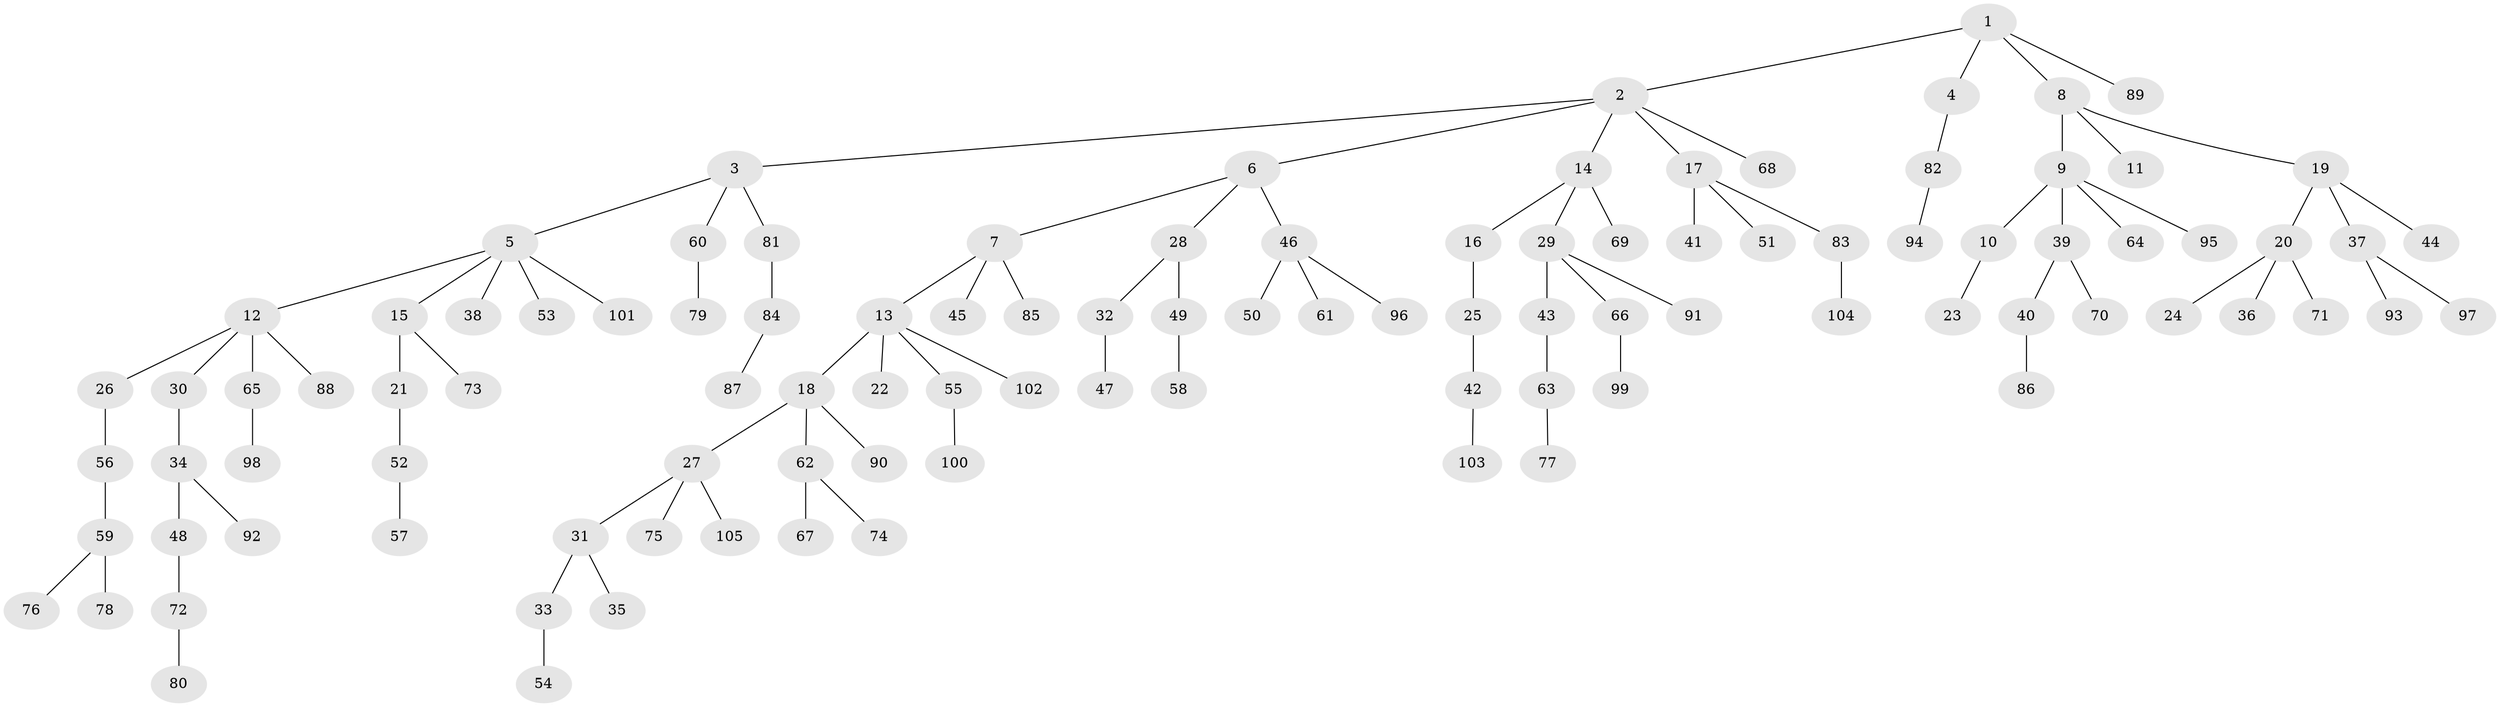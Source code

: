 // Generated by graph-tools (version 1.1) at 2025/37/03/09/25 02:37:05]
// undirected, 105 vertices, 104 edges
graph export_dot {
graph [start="1"]
  node [color=gray90,style=filled];
  1;
  2;
  3;
  4;
  5;
  6;
  7;
  8;
  9;
  10;
  11;
  12;
  13;
  14;
  15;
  16;
  17;
  18;
  19;
  20;
  21;
  22;
  23;
  24;
  25;
  26;
  27;
  28;
  29;
  30;
  31;
  32;
  33;
  34;
  35;
  36;
  37;
  38;
  39;
  40;
  41;
  42;
  43;
  44;
  45;
  46;
  47;
  48;
  49;
  50;
  51;
  52;
  53;
  54;
  55;
  56;
  57;
  58;
  59;
  60;
  61;
  62;
  63;
  64;
  65;
  66;
  67;
  68;
  69;
  70;
  71;
  72;
  73;
  74;
  75;
  76;
  77;
  78;
  79;
  80;
  81;
  82;
  83;
  84;
  85;
  86;
  87;
  88;
  89;
  90;
  91;
  92;
  93;
  94;
  95;
  96;
  97;
  98;
  99;
  100;
  101;
  102;
  103;
  104;
  105;
  1 -- 2;
  1 -- 4;
  1 -- 8;
  1 -- 89;
  2 -- 3;
  2 -- 6;
  2 -- 14;
  2 -- 17;
  2 -- 68;
  3 -- 5;
  3 -- 60;
  3 -- 81;
  4 -- 82;
  5 -- 12;
  5 -- 15;
  5 -- 38;
  5 -- 53;
  5 -- 101;
  6 -- 7;
  6 -- 28;
  6 -- 46;
  7 -- 13;
  7 -- 45;
  7 -- 85;
  8 -- 9;
  8 -- 11;
  8 -- 19;
  9 -- 10;
  9 -- 39;
  9 -- 64;
  9 -- 95;
  10 -- 23;
  12 -- 26;
  12 -- 30;
  12 -- 65;
  12 -- 88;
  13 -- 18;
  13 -- 22;
  13 -- 55;
  13 -- 102;
  14 -- 16;
  14 -- 29;
  14 -- 69;
  15 -- 21;
  15 -- 73;
  16 -- 25;
  17 -- 41;
  17 -- 51;
  17 -- 83;
  18 -- 27;
  18 -- 62;
  18 -- 90;
  19 -- 20;
  19 -- 37;
  19 -- 44;
  20 -- 24;
  20 -- 36;
  20 -- 71;
  21 -- 52;
  25 -- 42;
  26 -- 56;
  27 -- 31;
  27 -- 75;
  27 -- 105;
  28 -- 32;
  28 -- 49;
  29 -- 43;
  29 -- 66;
  29 -- 91;
  30 -- 34;
  31 -- 33;
  31 -- 35;
  32 -- 47;
  33 -- 54;
  34 -- 48;
  34 -- 92;
  37 -- 93;
  37 -- 97;
  39 -- 40;
  39 -- 70;
  40 -- 86;
  42 -- 103;
  43 -- 63;
  46 -- 50;
  46 -- 61;
  46 -- 96;
  48 -- 72;
  49 -- 58;
  52 -- 57;
  55 -- 100;
  56 -- 59;
  59 -- 76;
  59 -- 78;
  60 -- 79;
  62 -- 67;
  62 -- 74;
  63 -- 77;
  65 -- 98;
  66 -- 99;
  72 -- 80;
  81 -- 84;
  82 -- 94;
  83 -- 104;
  84 -- 87;
}
